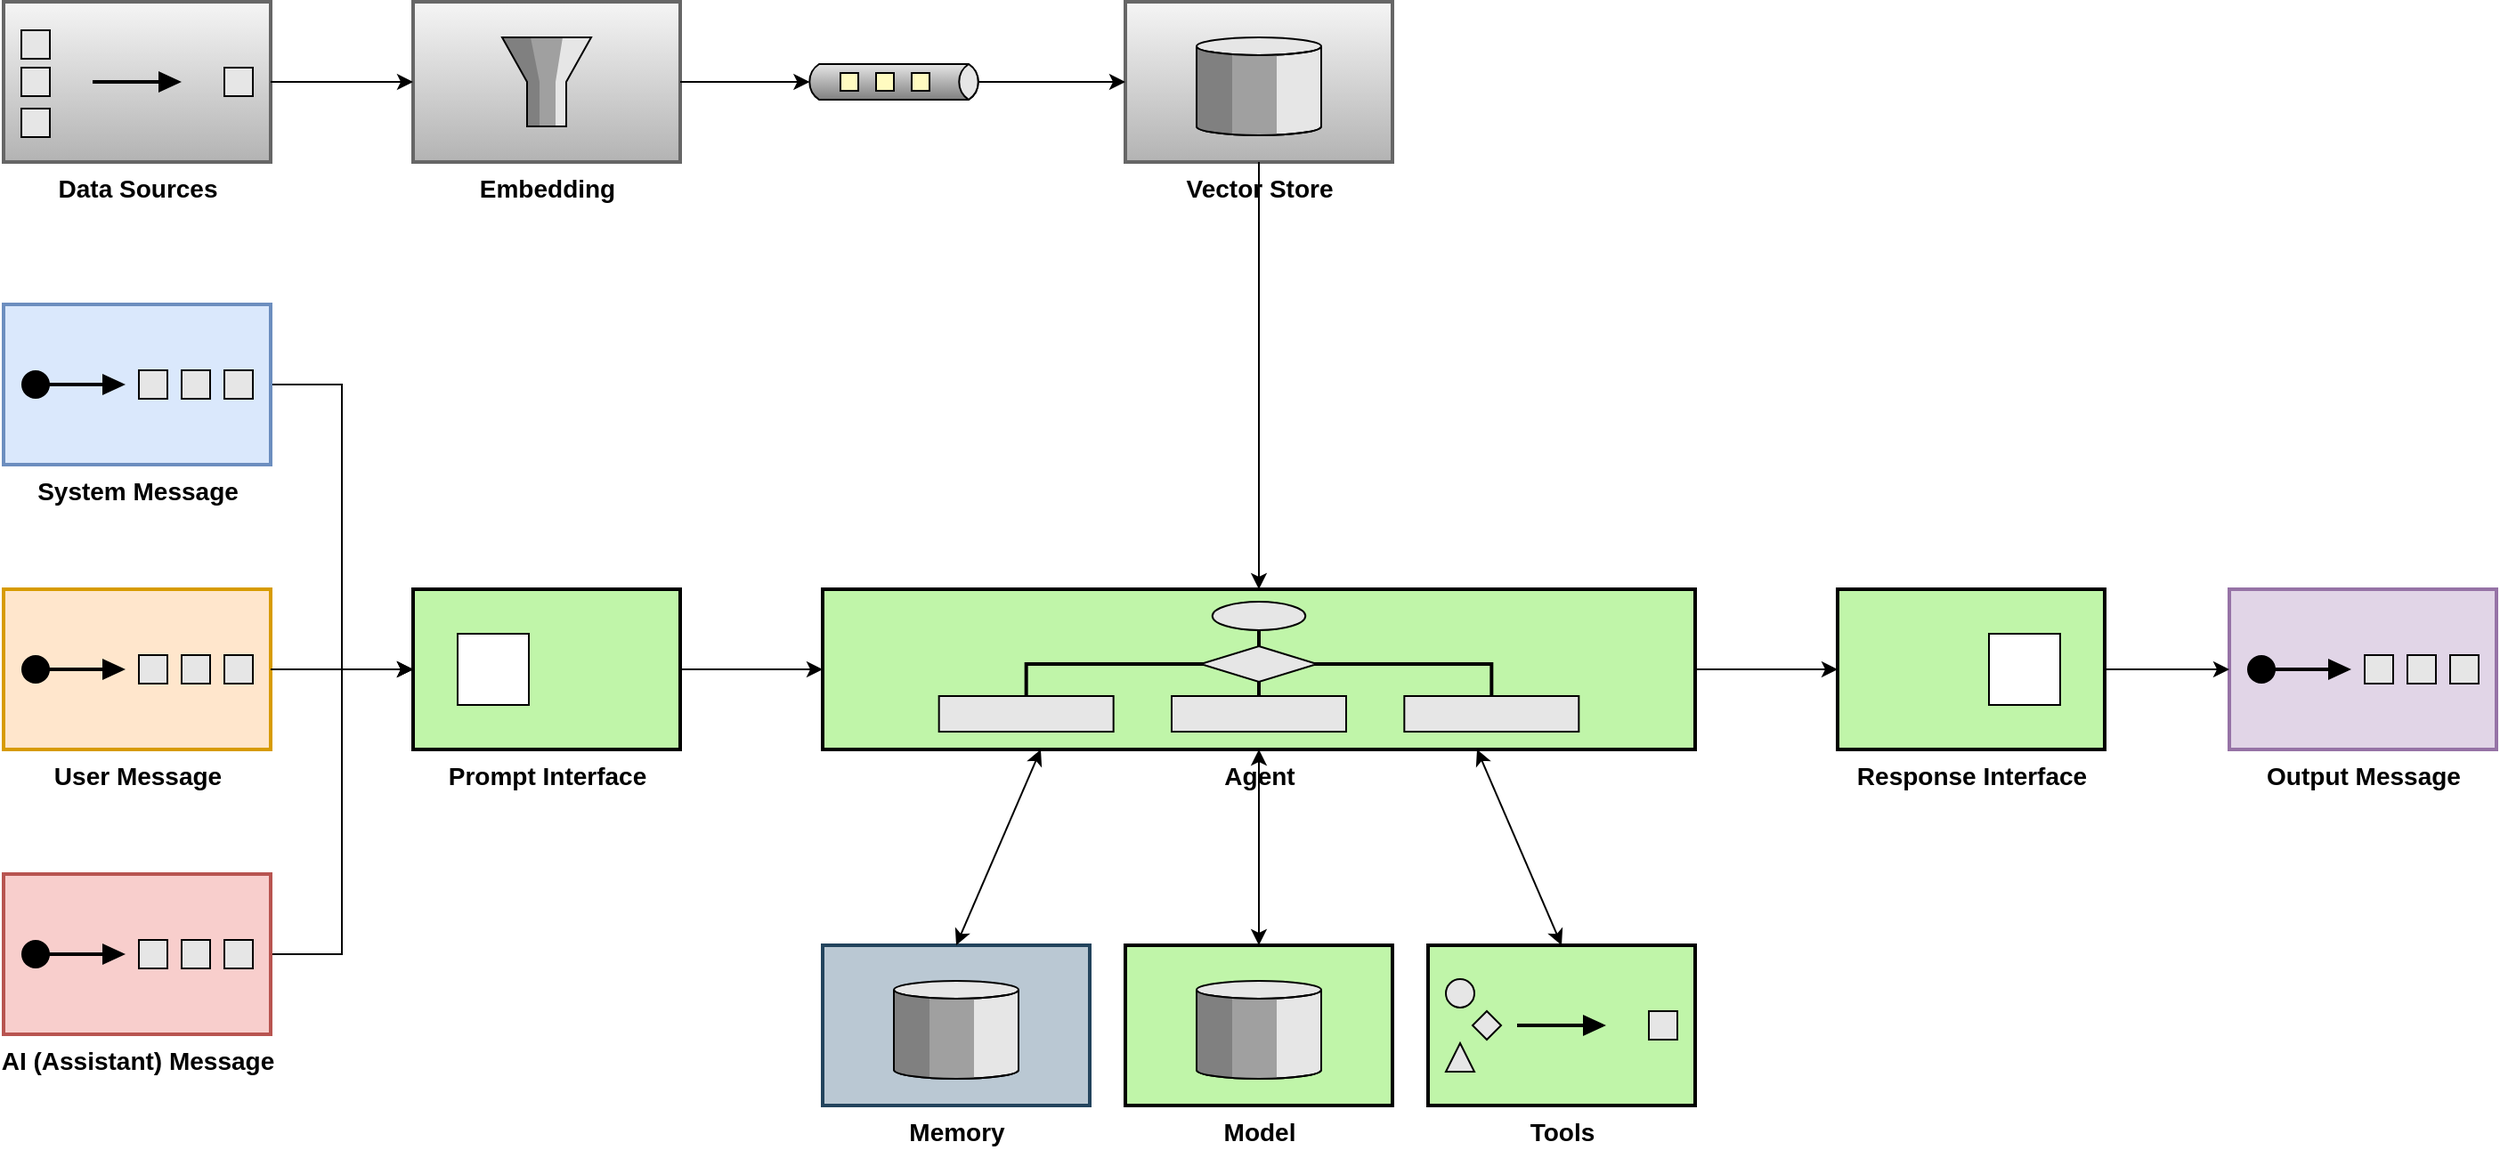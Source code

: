 <mxfile version="26.0.4">
  <diagram name="Page-1" id="ErCnhIx6DcZLbncz3Et1">
    <mxGraphModel dx="1434" dy="1936" grid="1" gridSize="10" guides="1" tooltips="1" connect="1" arrows="1" fold="1" page="1" pageScale="1" pageWidth="850" pageHeight="1100" math="0" shadow="0">
      <root>
        <mxCell id="0" />
        <mxCell id="1" parent="0" />
        <mxCell id="nu29c9iX6Pa8DH85GAgv-5" style="edgeStyle=orthogonalEdgeStyle;rounded=0;orthogonalLoop=1;jettySize=auto;html=1;exitX=1;exitY=0.5;exitDx=0;exitDy=0;exitPerimeter=0;entryX=0;entryY=0.5;entryDx=0;entryDy=0;" parent="1" source="nu29c9iX6Pa8DH85GAgv-1" target="nu29c9iX6Pa8DH85GAgv-3" edge="1">
          <mxGeometry relative="1" as="geometry" />
        </mxCell>
        <mxCell id="nu29c9iX6Pa8DH85GAgv-1" value="&lt;font style=&quot;font-size: 14px;&quot;&gt;&lt;b style=&quot;&quot;&gt;System Message&lt;/b&gt;&lt;/font&gt;" style="html=1;strokeWidth=2;outlineConnect=0;dashed=0;align=center;fontSize=8;verticalLabelPosition=bottom;verticalAlign=top;shape=mxgraph.eip.test_message;fillColor=#dae8fc;strokeColor=#6c8ebf;" parent="1" vertex="1">
          <mxGeometry x="50" y="-840" width="150" height="90" as="geometry" />
        </mxCell>
        <mxCell id="nu29c9iX6Pa8DH85GAgv-2" value="&lt;font style=&quot;font-size: 14px;&quot;&gt;&lt;b style=&quot;&quot;&gt;User Message&lt;/b&gt;&lt;/font&gt;" style="html=1;strokeWidth=2;outlineConnect=0;dashed=0;align=center;fontSize=8;verticalLabelPosition=bottom;verticalAlign=top;shape=mxgraph.eip.test_message;fillColor=#ffe6cc;strokeColor=#d79b00;" parent="1" vertex="1">
          <mxGeometry x="50" y="-680" width="150" height="90" as="geometry" />
        </mxCell>
        <mxCell id="nu29c9iX6Pa8DH85GAgv-3" value="&lt;font style=&quot;font-size: 14px;&quot;&gt;&lt;b style=&quot;&quot;&gt;Prompt Interface&lt;/b&gt;&lt;/font&gt;" style="strokeWidth=2;dashed=0;align=center;fontSize=8;shape=rect;verticalLabelPosition=bottom;verticalAlign=top;fillColor=#c0f5a9;html=1;" parent="1" vertex="1">
          <mxGeometry x="280" y="-680" width="150" height="90" as="geometry" />
        </mxCell>
        <mxCell id="nu29c9iX6Pa8DH85GAgv-4" value="" style="html=1;strokeWidth=1;dashed=0;align=center;fontSize=8;shape=rect" parent="nu29c9iX6Pa8DH85GAgv-3" vertex="1">
          <mxGeometry x="25" y="25" width="40" height="40" as="geometry" />
        </mxCell>
        <mxCell id="nu29c9iX6Pa8DH85GAgv-6" style="edgeStyle=orthogonalEdgeStyle;rounded=0;orthogonalLoop=1;jettySize=auto;html=1;exitX=1;exitY=0.5;exitDx=0;exitDy=0;exitPerimeter=0;entryX=0;entryY=0.5;entryDx=0;entryDy=0;" parent="1" source="nu29c9iX6Pa8DH85GAgv-2" target="nu29c9iX6Pa8DH85GAgv-3" edge="1">
          <mxGeometry relative="1" as="geometry" />
        </mxCell>
        <mxCell id="EswGRnAELeOBk34zyDYx-8" style="rounded=0;orthogonalLoop=1;jettySize=auto;html=1;exitX=0.5;exitY=0;exitDx=0;exitDy=0;exitPerimeter=0;startArrow=classic;startFill=1;" parent="1" source="nu29c9iX6Pa8DH85GAgv-9" target="EswGRnAELeOBk34zyDYx-1" edge="1">
          <mxGeometry relative="1" as="geometry" />
        </mxCell>
        <mxCell id="nu29c9iX6Pa8DH85GAgv-9" value="&lt;b&gt;&lt;font style=&quot;font-size: 14px;&quot;&gt;Model&lt;/font&gt;&lt;/b&gt;" style="html=1;strokeWidth=2;outlineConnect=0;dashed=0;align=center;fontSize=8;verticalLabelPosition=bottom;verticalAlign=top;shape=mxgraph.eip.message_store;fillColor=#c0f5a9" parent="1" vertex="1">
          <mxGeometry x="680" y="-480" width="150" height="90" as="geometry" />
        </mxCell>
        <mxCell id="nu29c9iX6Pa8DH85GAgv-13" value="&lt;b&gt;&lt;font style=&quot;font-size: 14px;&quot;&gt;Response Interface&lt;/font&gt;&lt;/b&gt;" style="strokeWidth=2;dashed=0;align=center;fontSize=8;shape=rect;verticalLabelPosition=bottom;verticalAlign=top;fillColor=#c0f5a9;html=1;" parent="1" vertex="1">
          <mxGeometry x="1080" y="-680" width="150" height="90" as="geometry" />
        </mxCell>
        <mxCell id="nu29c9iX6Pa8DH85GAgv-14" value="" style="html=1;strokeWidth=1;dashed=0;align=center;fontSize=8;shape=rect;" parent="nu29c9iX6Pa8DH85GAgv-13" vertex="1">
          <mxGeometry x="85" y="25" width="40" height="40" as="geometry" />
        </mxCell>
        <mxCell id="nu29c9iX6Pa8DH85GAgv-16" value="&lt;b&gt;&lt;font style=&quot;font-size: 14px;&quot;&gt;Output Message&lt;/font&gt;&lt;/b&gt;" style="html=1;strokeWidth=2;outlineConnect=0;dashed=0;align=center;fontSize=8;verticalLabelPosition=bottom;verticalAlign=top;shape=mxgraph.eip.test_message;fillColor=#e1d5e7;strokeColor=#9673a6;" parent="1" vertex="1">
          <mxGeometry x="1300" y="-680" width="150" height="90" as="geometry" />
        </mxCell>
        <mxCell id="nu29c9iX6Pa8DH85GAgv-17" style="edgeStyle=orthogonalEdgeStyle;rounded=0;orthogonalLoop=1;jettySize=auto;html=1;exitX=1;exitY=0.5;exitDx=0;exitDy=0;entryX=0;entryY=0.5;entryDx=0;entryDy=0;entryPerimeter=0;" parent="1" source="nu29c9iX6Pa8DH85GAgv-13" target="nu29c9iX6Pa8DH85GAgv-16" edge="1">
          <mxGeometry relative="1" as="geometry" />
        </mxCell>
        <mxCell id="nu29c9iX6Pa8DH85GAgv-20" style="edgeStyle=orthogonalEdgeStyle;rounded=0;orthogonalLoop=1;jettySize=auto;html=1;exitX=1;exitY=0.5;exitDx=0;exitDy=0;exitPerimeter=0;entryX=0;entryY=0.5;entryDx=0;entryDy=0;" parent="1" source="nu29c9iX6Pa8DH85GAgv-18" target="nu29c9iX6Pa8DH85GAgv-3" edge="1">
          <mxGeometry relative="1" as="geometry" />
        </mxCell>
        <mxCell id="nu29c9iX6Pa8DH85GAgv-18" value="&lt;font style=&quot;font-size: 14px;&quot;&gt;&lt;b style=&quot;&quot;&gt;AI (Assistant) Message&lt;/b&gt;&lt;/font&gt;" style="html=1;strokeWidth=2;outlineConnect=0;dashed=0;align=center;fontSize=8;verticalLabelPosition=bottom;verticalAlign=top;shape=mxgraph.eip.test_message;fillColor=#f8cecc;strokeColor=#b85450;" parent="1" vertex="1">
          <mxGeometry x="50" y="-520" width="150" height="90" as="geometry" />
        </mxCell>
        <mxCell id="nu29c9iX6Pa8DH85GAgv-22" value="&lt;b&gt;&lt;font style=&quot;font-size: 14px;&quot;&gt;Memory&lt;/font&gt;&lt;/b&gt;" style="html=1;strokeWidth=2;outlineConnect=0;dashed=0;align=center;fontSize=8;verticalLabelPosition=bottom;verticalAlign=top;shape=mxgraph.eip.message_store;fillColor=#bac8d3;strokeColor=#23445d;" parent="1" vertex="1">
          <mxGeometry x="510" y="-480" width="150" height="90" as="geometry" />
        </mxCell>
        <mxCell id="EswGRnAELeOBk34zyDYx-5" style="edgeStyle=orthogonalEdgeStyle;rounded=0;orthogonalLoop=1;jettySize=auto;html=1;exitX=1;exitY=0.5;exitDx=0;exitDy=0;exitPerimeter=0;entryX=0;entryY=0.5;entryDx=0;entryDy=0;" parent="1" source="EswGRnAELeOBk34zyDYx-1" target="nu29c9iX6Pa8DH85GAgv-13" edge="1">
          <mxGeometry relative="1" as="geometry" />
        </mxCell>
        <mxCell id="EswGRnAELeOBk34zyDYx-1" value="&lt;b&gt;&lt;font style=&quot;font-size: 14px;&quot;&gt;Agent&lt;/font&gt;&lt;/b&gt;" style="html=1;strokeWidth=2;outlineConnect=0;dashed=0;align=center;fontSize=8;fillColor=#c0f5a9;verticalLabelPosition=bottom;verticalAlign=top;shape=mxgraph.eip.process_manager;" parent="1" vertex="1">
          <mxGeometry x="510" y="-680" width="490" height="90" as="geometry" />
        </mxCell>
        <mxCell id="EswGRnAELeOBk34zyDYx-3" value="&lt;b&gt;&lt;font style=&quot;font-size: 14px;&quot;&gt;Tools&lt;/font&gt;&lt;/b&gt;" style="html=1;strokeWidth=2;outlineConnect=0;dashed=0;align=center;fontSize=8;fillColor=#c0f5a9;verticalLabelPosition=bottom;verticalAlign=top;shape=mxgraph.eip.normalizer;" parent="1" vertex="1">
          <mxGeometry x="850" y="-480" width="150" height="90" as="geometry" />
        </mxCell>
        <mxCell id="EswGRnAELeOBk34zyDYx-4" style="edgeStyle=orthogonalEdgeStyle;rounded=0;orthogonalLoop=1;jettySize=auto;html=1;exitX=1;exitY=0.5;exitDx=0;exitDy=0;entryX=0;entryY=0.5;entryDx=0;entryDy=0;entryPerimeter=0;" parent="1" source="nu29c9iX6Pa8DH85GAgv-3" target="EswGRnAELeOBk34zyDYx-1" edge="1">
          <mxGeometry relative="1" as="geometry" />
        </mxCell>
        <mxCell id="EswGRnAELeOBk34zyDYx-7" style="rounded=0;orthogonalLoop=1;jettySize=auto;html=1;exitX=0.5;exitY=0;exitDx=0;exitDy=0;exitPerimeter=0;entryX=0.25;entryY=1;entryDx=0;entryDy=0;entryPerimeter=0;startArrow=classic;startFill=1;" parent="1" source="nu29c9iX6Pa8DH85GAgv-22" target="EswGRnAELeOBk34zyDYx-1" edge="1">
          <mxGeometry relative="1" as="geometry" />
        </mxCell>
        <mxCell id="EswGRnAELeOBk34zyDYx-9" style="rounded=0;orthogonalLoop=1;jettySize=auto;html=1;exitX=0.75;exitY=1;exitDx=0;exitDy=0;exitPerimeter=0;entryX=0.5;entryY=0;entryDx=0;entryDy=0;entryPerimeter=0;startArrow=classic;startFill=1;" parent="1" source="EswGRnAELeOBk34zyDYx-1" target="EswGRnAELeOBk34zyDYx-3" edge="1">
          <mxGeometry relative="1" as="geometry" />
        </mxCell>
        <mxCell id="UUKjIiR6_cxQbrFn665j-3" value="&lt;b&gt;&lt;font style=&quot;font-size: 14px;&quot;&gt;Data Sources&lt;/font&gt;&lt;/b&gt;" style="html=1;strokeWidth=2;outlineConnect=0;dashed=0;align=center;fontSize=8;fillColor=#f5f5f5;verticalLabelPosition=bottom;verticalAlign=top;shape=mxgraph.eip.aggregator;strokeColor=#666666;gradientColor=#b3b3b3;" vertex="1" parent="1">
          <mxGeometry x="50" y="-1010" width="150" height="90" as="geometry" />
        </mxCell>
        <mxCell id="UUKjIiR6_cxQbrFn665j-4" value="&lt;b&gt;&lt;font style=&quot;font-size: 14px;&quot;&gt;Embedding&lt;/font&gt;&lt;/b&gt;" style="html=1;strokeWidth=2;outlineConnect=0;dashed=0;align=center;fontSize=8;fillColor=#f5f5f5;verticalLabelPosition=bottom;verticalAlign=top;shape=mxgraph.eip.message_filter;gradientColor=#b3b3b3;strokeColor=#666666;" vertex="1" parent="1">
          <mxGeometry x="280" y="-1010" width="150" height="90" as="geometry" />
        </mxCell>
        <mxCell id="UUKjIiR6_cxQbrFn665j-5" style="edgeStyle=orthogonalEdgeStyle;rounded=0;orthogonalLoop=1;jettySize=auto;html=1;exitX=1;exitY=0.5;exitDx=0;exitDy=0;exitPerimeter=0;entryX=0;entryY=0.5;entryDx=0;entryDy=0;entryPerimeter=0;" edge="1" parent="1" source="UUKjIiR6_cxQbrFn665j-3" target="UUKjIiR6_cxQbrFn665j-4">
          <mxGeometry relative="1" as="geometry" />
        </mxCell>
        <mxCell id="UUKjIiR6_cxQbrFn665j-7" value="" style="strokeWidth=1;outlineConnect=0;dashed=0;align=center;html=1;fontSize=8;shape=mxgraph.eip.dataChannel;verticalLabelPosition=bottom;labelBackgroundColor=#ffffff;verticalAlign=top;" vertex="1" parent="1">
          <mxGeometry x="500" y="-975" width="100" height="20" as="geometry" />
        </mxCell>
        <mxCell id="UUKjIiR6_cxQbrFn665j-8" style="edgeStyle=orthogonalEdgeStyle;rounded=0;orthogonalLoop=1;jettySize=auto;html=1;exitX=1;exitY=0.5;exitDx=0;exitDy=0;exitPerimeter=0;entryX=0;entryY=0.5;entryDx=2.7;entryDy=0;entryPerimeter=0;" edge="1" parent="1" source="UUKjIiR6_cxQbrFn665j-4" target="UUKjIiR6_cxQbrFn665j-7">
          <mxGeometry relative="1" as="geometry" />
        </mxCell>
        <mxCell id="UUKjIiR6_cxQbrFn665j-9" value="&lt;b&gt;&lt;font style=&quot;font-size: 14px;&quot;&gt;Vector Store&lt;/font&gt;&lt;/b&gt;" style="html=1;strokeWidth=2;outlineConnect=0;dashed=0;align=center;fontSize=8;verticalLabelPosition=bottom;verticalAlign=top;shape=mxgraph.eip.message_store;fillColor=#f5f5f5;strokeColor=#666666;gradientColor=#b3b3b3;" vertex="1" parent="1">
          <mxGeometry x="680" y="-1010" width="150" height="90" as="geometry" />
        </mxCell>
        <mxCell id="UUKjIiR6_cxQbrFn665j-12" style="edgeStyle=orthogonalEdgeStyle;rounded=0;orthogonalLoop=1;jettySize=auto;html=1;exitX=1;exitY=0.5;exitDx=-2.7;exitDy=0;exitPerimeter=0;entryX=0;entryY=0.5;entryDx=0;entryDy=0;entryPerimeter=0;" edge="1" parent="1" source="UUKjIiR6_cxQbrFn665j-7" target="UUKjIiR6_cxQbrFn665j-9">
          <mxGeometry relative="1" as="geometry" />
        </mxCell>
        <mxCell id="UUKjIiR6_cxQbrFn665j-13" style="edgeStyle=orthogonalEdgeStyle;rounded=0;orthogonalLoop=1;jettySize=auto;html=1;exitX=0.5;exitY=1;exitDx=0;exitDy=0;exitPerimeter=0;entryX=0.5;entryY=0;entryDx=0;entryDy=0;entryPerimeter=0;" edge="1" parent="1" source="UUKjIiR6_cxQbrFn665j-9" target="EswGRnAELeOBk34zyDYx-1">
          <mxGeometry relative="1" as="geometry" />
        </mxCell>
      </root>
    </mxGraphModel>
  </diagram>
</mxfile>

